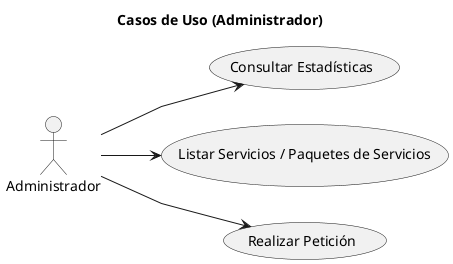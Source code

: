@startuml Diagrama_CdU

title Casos de Uso (Administrador)

skinparam {
    NoteBackgroundColor #whiteSmoke
    NoteBorderColor #green
    linetype polyline
}

left to right direction

actor Administrador

Administrador --> (Consultar Estadísticas)
Administrador --> (Listar Servicios / Paquetes de Servicios)
Administrador --> (Realizar Petición)

@enduml